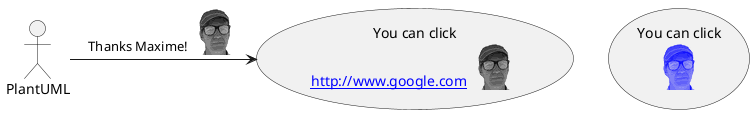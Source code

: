 {
  "sha1": "ss6rwkweeiex0c3ffvzvfmhcwlxh1rx",
  "insertion": {
    "when": "2024-06-04T17:28:45.403Z",
    "user": "plantuml@gmail.com"
  }
}
@startuml
sprite $maxime [48x48/16z] {
nLRPjjiW34niWrRy_vzR3SA-QGrftwhZ91myaaOB8g_NVv3jA9NA-z_0EwivH8Nslu4F4dExn8sFhwR5_OQcdjVNajTnMrOLY6AvhU3lWGLG5KfOcgqKsBIZ
zVAXNSDiJcZp3tJOzzPQRCKEBym7V31IWDi9QSPQPdWDd2UwdIt5FPHSQ9PBJ-iQjXrFIWkDnfC8n1XmCQ1lE9RjdAHeixJ-YHqEeZkU-AFZPS17ZNCPyJpx
wD01RpTSTPHQ_OdVOpjQpNlEzPQisuJFhaXFfzF06LXu4fRmglkpURoJwOsc7dLgaNWcebehklHFwU4nSK2Ogg2q7OtF9E1tq3crC8Uvm70uEBjoBRMgFviv
2jMirb88JhYPde95A1IRT1nxCmjZ325fQ2Omgw4mwT0zaYcEjs1Cg98qm4Dcze_89YidchW9oc49PtisQ8apIA85qLOovJoBo1OBrubz4I9Ll5K7c_I0yn1X
FFiJvowCvP71kUrFL1VHJmuCQQzcsE-MUvP8ydSsjGhc7_0XeeJ2GRMhyJORcwXDQen9WbOEfw4mdG_zJRBG35SoA9eEqNTt3P7V93OM4wucdZDA7j-nivgu
r1KoHEvJD3X5LCjxXOVzwpZsp59PJkZamqbya5hI1w5F_aEehY-oEu3B1rI_N4aa7tm6dBxSaqLwQlWJNxzSU5NuLhZeyzh-bkr57y6Ysaiy6zzDCIHSdQk0
tsgNKRfEFl2wkd_b1t-R3xpD_nPiDVdyA6GTpXXBTub_0G00
}

actor PlantUML
usecase (map) as "You can click\n[[http://www.google.com]] <$maxime>"
usecase (map2) as "You can click\n[[http://www.google.com <$maxime>]]"
PlantUML -> map : Thanks Maxime! <$maxime>
@enduml
